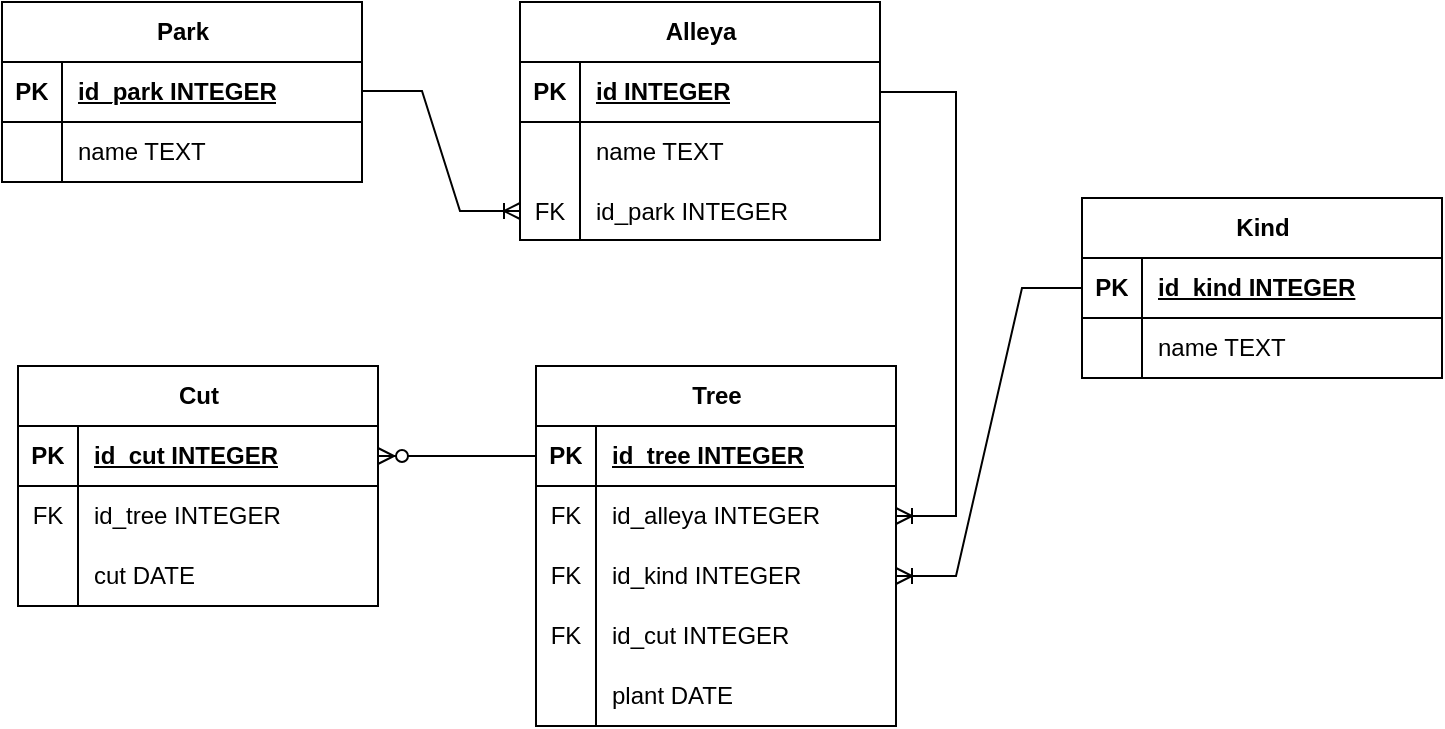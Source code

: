 <mxfile version="21.8.2" type="device">
  <diagram name="Страница — 1" id="4dMn-s5bN-a3aH36j2uR">
    <mxGraphModel dx="1018" dy="776" grid="1" gridSize="7" guides="1" tooltips="1" connect="1" arrows="1" fold="1" page="1" pageScale="1" pageWidth="827" pageHeight="1169" background="#FFFFFF" math="0" shadow="0">
      <root>
        <mxCell id="0" />
        <mxCell id="1" parent="0" />
        <mxCell id="ydGu8Us_ou9ygVwaH-XO-35" value="Park" style="shape=table;startSize=30;container=1;collapsible=1;childLayout=tableLayout;fixedRows=1;rowLines=0;fontStyle=1;align=center;resizeLast=1;html=1;" vertex="1" parent="1">
          <mxGeometry x="42" y="497" width="180" height="90" as="geometry" />
        </mxCell>
        <mxCell id="ydGu8Us_ou9ygVwaH-XO-36" value="" style="shape=tableRow;horizontal=0;startSize=0;swimlaneHead=0;swimlaneBody=0;fillColor=none;collapsible=0;dropTarget=0;points=[[0,0.5],[1,0.5]];portConstraint=eastwest;top=0;left=0;right=0;bottom=1;" vertex="1" parent="ydGu8Us_ou9ygVwaH-XO-35">
          <mxGeometry y="30" width="180" height="30" as="geometry" />
        </mxCell>
        <mxCell id="ydGu8Us_ou9ygVwaH-XO-37" value="PK" style="shape=partialRectangle;connectable=0;fillColor=none;top=0;left=0;bottom=0;right=0;fontStyle=1;overflow=hidden;whiteSpace=wrap;html=1;" vertex="1" parent="ydGu8Us_ou9ygVwaH-XO-36">
          <mxGeometry width="30" height="30" as="geometry">
            <mxRectangle width="30" height="30" as="alternateBounds" />
          </mxGeometry>
        </mxCell>
        <mxCell id="ydGu8Us_ou9ygVwaH-XO-38" value="id_park INTEGER" style="shape=partialRectangle;connectable=0;fillColor=none;top=0;left=0;bottom=0;right=0;align=left;spacingLeft=6;fontStyle=5;overflow=hidden;whiteSpace=wrap;html=1;" vertex="1" parent="ydGu8Us_ou9ygVwaH-XO-36">
          <mxGeometry x="30" width="150" height="30" as="geometry">
            <mxRectangle width="150" height="30" as="alternateBounds" />
          </mxGeometry>
        </mxCell>
        <mxCell id="ydGu8Us_ou9ygVwaH-XO-39" value="" style="shape=tableRow;horizontal=0;startSize=0;swimlaneHead=0;swimlaneBody=0;fillColor=none;collapsible=0;dropTarget=0;points=[[0,0.5],[1,0.5]];portConstraint=eastwest;top=0;left=0;right=0;bottom=0;" vertex="1" parent="ydGu8Us_ou9ygVwaH-XO-35">
          <mxGeometry y="60" width="180" height="30" as="geometry" />
        </mxCell>
        <mxCell id="ydGu8Us_ou9ygVwaH-XO-40" value="" style="shape=partialRectangle;connectable=0;fillColor=none;top=0;left=0;bottom=0;right=0;editable=1;overflow=hidden;whiteSpace=wrap;html=1;" vertex="1" parent="ydGu8Us_ou9ygVwaH-XO-39">
          <mxGeometry width="30" height="30" as="geometry">
            <mxRectangle width="30" height="30" as="alternateBounds" />
          </mxGeometry>
        </mxCell>
        <mxCell id="ydGu8Us_ou9ygVwaH-XO-41" value="name TEXT" style="shape=partialRectangle;connectable=0;fillColor=none;top=0;left=0;bottom=0;right=0;align=left;spacingLeft=6;overflow=hidden;whiteSpace=wrap;html=1;" vertex="1" parent="ydGu8Us_ou9ygVwaH-XO-39">
          <mxGeometry x="30" width="150" height="30" as="geometry">
            <mxRectangle width="150" height="30" as="alternateBounds" />
          </mxGeometry>
        </mxCell>
        <mxCell id="ydGu8Us_ou9ygVwaH-XO-48" value="Alleya" style="shape=table;startSize=30;container=1;collapsible=1;childLayout=tableLayout;fixedRows=1;rowLines=0;fontStyle=1;align=center;resizeLast=1;html=1;" vertex="1" parent="1">
          <mxGeometry x="301" y="497" width="180" height="119" as="geometry" />
        </mxCell>
        <mxCell id="ydGu8Us_ou9ygVwaH-XO-49" value="" style="shape=tableRow;horizontal=0;startSize=0;swimlaneHead=0;swimlaneBody=0;fillColor=none;collapsible=0;dropTarget=0;points=[[0,0.5],[1,0.5]];portConstraint=eastwest;top=0;left=0;right=0;bottom=1;" vertex="1" parent="ydGu8Us_ou9ygVwaH-XO-48">
          <mxGeometry y="30" width="180" height="30" as="geometry" />
        </mxCell>
        <mxCell id="ydGu8Us_ou9ygVwaH-XO-50" value="PK" style="shape=partialRectangle;connectable=0;fillColor=none;top=0;left=0;bottom=0;right=0;fontStyle=1;overflow=hidden;whiteSpace=wrap;html=1;" vertex="1" parent="ydGu8Us_ou9ygVwaH-XO-49">
          <mxGeometry width="30" height="30" as="geometry">
            <mxRectangle width="30" height="30" as="alternateBounds" />
          </mxGeometry>
        </mxCell>
        <mxCell id="ydGu8Us_ou9ygVwaH-XO-51" value="id INTEGER" style="shape=partialRectangle;connectable=0;fillColor=none;top=0;left=0;bottom=0;right=0;align=left;spacingLeft=6;fontStyle=5;overflow=hidden;whiteSpace=wrap;html=1;" vertex="1" parent="ydGu8Us_ou9ygVwaH-XO-49">
          <mxGeometry x="30" width="150" height="30" as="geometry">
            <mxRectangle width="150" height="30" as="alternateBounds" />
          </mxGeometry>
        </mxCell>
        <mxCell id="ydGu8Us_ou9ygVwaH-XO-52" value="" style="shape=tableRow;horizontal=0;startSize=0;swimlaneHead=0;swimlaneBody=0;fillColor=none;collapsible=0;dropTarget=0;points=[[0,0.5],[1,0.5]];portConstraint=eastwest;top=0;left=0;right=0;bottom=0;" vertex="1" parent="ydGu8Us_ou9ygVwaH-XO-48">
          <mxGeometry y="60" width="180" height="30" as="geometry" />
        </mxCell>
        <mxCell id="ydGu8Us_ou9ygVwaH-XO-53" value="" style="shape=partialRectangle;connectable=0;fillColor=none;top=0;left=0;bottom=0;right=0;editable=1;overflow=hidden;whiteSpace=wrap;html=1;" vertex="1" parent="ydGu8Us_ou9ygVwaH-XO-52">
          <mxGeometry width="30" height="30" as="geometry">
            <mxRectangle width="30" height="30" as="alternateBounds" />
          </mxGeometry>
        </mxCell>
        <mxCell id="ydGu8Us_ou9ygVwaH-XO-54" value="name TEXT" style="shape=partialRectangle;connectable=0;fillColor=none;top=0;left=0;bottom=0;right=0;align=left;spacingLeft=6;overflow=hidden;whiteSpace=wrap;html=1;" vertex="1" parent="ydGu8Us_ou9ygVwaH-XO-52">
          <mxGeometry x="30" width="150" height="30" as="geometry">
            <mxRectangle width="150" height="30" as="alternateBounds" />
          </mxGeometry>
        </mxCell>
        <mxCell id="ydGu8Us_ou9ygVwaH-XO-55" value="" style="shape=tableRow;horizontal=0;startSize=0;swimlaneHead=0;swimlaneBody=0;fillColor=none;collapsible=0;dropTarget=0;points=[[0,0.5],[1,0.5]];portConstraint=eastwest;top=0;left=0;right=0;bottom=0;" vertex="1" parent="ydGu8Us_ou9ygVwaH-XO-48">
          <mxGeometry y="90" width="180" height="29" as="geometry" />
        </mxCell>
        <mxCell id="ydGu8Us_ou9ygVwaH-XO-56" value="FK" style="shape=partialRectangle;connectable=0;fillColor=none;top=0;left=0;bottom=0;right=0;editable=1;overflow=hidden;whiteSpace=wrap;html=1;" vertex="1" parent="ydGu8Us_ou9ygVwaH-XO-55">
          <mxGeometry width="30" height="29" as="geometry">
            <mxRectangle width="30" height="29" as="alternateBounds" />
          </mxGeometry>
        </mxCell>
        <mxCell id="ydGu8Us_ou9ygVwaH-XO-57" value="id_park INTEGER" style="shape=partialRectangle;connectable=0;fillColor=none;top=0;left=0;bottom=0;right=0;align=left;spacingLeft=6;overflow=hidden;whiteSpace=wrap;html=1;" vertex="1" parent="ydGu8Us_ou9ygVwaH-XO-55">
          <mxGeometry x="30" width="150" height="29" as="geometry">
            <mxRectangle width="150" height="29" as="alternateBounds" />
          </mxGeometry>
        </mxCell>
        <mxCell id="ydGu8Us_ou9ygVwaH-XO-61" value="Kind" style="shape=table;startSize=30;container=1;collapsible=1;childLayout=tableLayout;fixedRows=1;rowLines=0;fontStyle=1;align=center;resizeLast=1;html=1;" vertex="1" parent="1">
          <mxGeometry x="582" y="595" width="180" height="90" as="geometry" />
        </mxCell>
        <mxCell id="ydGu8Us_ou9ygVwaH-XO-62" value="" style="shape=tableRow;horizontal=0;startSize=0;swimlaneHead=0;swimlaneBody=0;fillColor=none;collapsible=0;dropTarget=0;points=[[0,0.5],[1,0.5]];portConstraint=eastwest;top=0;left=0;right=0;bottom=1;" vertex="1" parent="ydGu8Us_ou9ygVwaH-XO-61">
          <mxGeometry y="30" width="180" height="30" as="geometry" />
        </mxCell>
        <mxCell id="ydGu8Us_ou9ygVwaH-XO-63" value="PK" style="shape=partialRectangle;connectable=0;fillColor=none;top=0;left=0;bottom=0;right=0;fontStyle=1;overflow=hidden;whiteSpace=wrap;html=1;" vertex="1" parent="ydGu8Us_ou9ygVwaH-XO-62">
          <mxGeometry width="30" height="30" as="geometry">
            <mxRectangle width="30" height="30" as="alternateBounds" />
          </mxGeometry>
        </mxCell>
        <mxCell id="ydGu8Us_ou9ygVwaH-XO-64" value="id_kind INTEGER" style="shape=partialRectangle;connectable=0;fillColor=none;top=0;left=0;bottom=0;right=0;align=left;spacingLeft=6;fontStyle=5;overflow=hidden;whiteSpace=wrap;html=1;" vertex="1" parent="ydGu8Us_ou9ygVwaH-XO-62">
          <mxGeometry x="30" width="150" height="30" as="geometry">
            <mxRectangle width="150" height="30" as="alternateBounds" />
          </mxGeometry>
        </mxCell>
        <mxCell id="ydGu8Us_ou9ygVwaH-XO-65" value="" style="shape=tableRow;horizontal=0;startSize=0;swimlaneHead=0;swimlaneBody=0;fillColor=none;collapsible=0;dropTarget=0;points=[[0,0.5],[1,0.5]];portConstraint=eastwest;top=0;left=0;right=0;bottom=0;" vertex="1" parent="ydGu8Us_ou9ygVwaH-XO-61">
          <mxGeometry y="60" width="180" height="30" as="geometry" />
        </mxCell>
        <mxCell id="ydGu8Us_ou9ygVwaH-XO-66" value="" style="shape=partialRectangle;connectable=0;fillColor=none;top=0;left=0;bottom=0;right=0;editable=1;overflow=hidden;whiteSpace=wrap;html=1;" vertex="1" parent="ydGu8Us_ou9ygVwaH-XO-65">
          <mxGeometry width="30" height="30" as="geometry">
            <mxRectangle width="30" height="30" as="alternateBounds" />
          </mxGeometry>
        </mxCell>
        <mxCell id="ydGu8Us_ou9ygVwaH-XO-67" value="name TEXT" style="shape=partialRectangle;connectable=0;fillColor=none;top=0;left=0;bottom=0;right=0;align=left;spacingLeft=6;overflow=hidden;whiteSpace=wrap;html=1;" vertex="1" parent="ydGu8Us_ou9ygVwaH-XO-65">
          <mxGeometry x="30" width="150" height="30" as="geometry">
            <mxRectangle width="150" height="30" as="alternateBounds" />
          </mxGeometry>
        </mxCell>
        <mxCell id="ydGu8Us_ou9ygVwaH-XO-74" value="Tree" style="shape=table;startSize=30;container=1;collapsible=1;childLayout=tableLayout;fixedRows=1;rowLines=0;fontStyle=1;align=center;resizeLast=1;html=1;" vertex="1" parent="1">
          <mxGeometry x="309" y="679" width="180" height="180" as="geometry" />
        </mxCell>
        <mxCell id="ydGu8Us_ou9ygVwaH-XO-75" value="" style="shape=tableRow;horizontal=0;startSize=0;swimlaneHead=0;swimlaneBody=0;fillColor=none;collapsible=0;dropTarget=0;points=[[0,0.5],[1,0.5]];portConstraint=eastwest;top=0;left=0;right=0;bottom=1;" vertex="1" parent="ydGu8Us_ou9ygVwaH-XO-74">
          <mxGeometry y="30" width="180" height="30" as="geometry" />
        </mxCell>
        <mxCell id="ydGu8Us_ou9ygVwaH-XO-76" value="PK" style="shape=partialRectangle;connectable=0;fillColor=none;top=0;left=0;bottom=0;right=0;fontStyle=1;overflow=hidden;whiteSpace=wrap;html=1;" vertex="1" parent="ydGu8Us_ou9ygVwaH-XO-75">
          <mxGeometry width="30" height="30" as="geometry">
            <mxRectangle width="30" height="30" as="alternateBounds" />
          </mxGeometry>
        </mxCell>
        <mxCell id="ydGu8Us_ou9ygVwaH-XO-77" value="id_tree INTEGER" style="shape=partialRectangle;connectable=0;fillColor=none;top=0;left=0;bottom=0;right=0;align=left;spacingLeft=6;fontStyle=5;overflow=hidden;whiteSpace=wrap;html=1;" vertex="1" parent="ydGu8Us_ou9ygVwaH-XO-75">
          <mxGeometry x="30" width="150" height="30" as="geometry">
            <mxRectangle width="150" height="30" as="alternateBounds" />
          </mxGeometry>
        </mxCell>
        <mxCell id="ydGu8Us_ou9ygVwaH-XO-78" value="" style="shape=tableRow;horizontal=0;startSize=0;swimlaneHead=0;swimlaneBody=0;fillColor=none;collapsible=0;dropTarget=0;points=[[0,0.5],[1,0.5]];portConstraint=eastwest;top=0;left=0;right=0;bottom=0;" vertex="1" parent="ydGu8Us_ou9ygVwaH-XO-74">
          <mxGeometry y="60" width="180" height="30" as="geometry" />
        </mxCell>
        <mxCell id="ydGu8Us_ou9ygVwaH-XO-79" value="FK" style="shape=partialRectangle;connectable=0;fillColor=none;top=0;left=0;bottom=0;right=0;editable=1;overflow=hidden;whiteSpace=wrap;html=1;" vertex="1" parent="ydGu8Us_ou9ygVwaH-XO-78">
          <mxGeometry width="30" height="30" as="geometry">
            <mxRectangle width="30" height="30" as="alternateBounds" />
          </mxGeometry>
        </mxCell>
        <mxCell id="ydGu8Us_ou9ygVwaH-XO-80" value="id_alleya INTEGER" style="shape=partialRectangle;connectable=0;fillColor=none;top=0;left=0;bottom=0;right=0;align=left;spacingLeft=6;overflow=hidden;whiteSpace=wrap;html=1;" vertex="1" parent="ydGu8Us_ou9ygVwaH-XO-78">
          <mxGeometry x="30" width="150" height="30" as="geometry">
            <mxRectangle width="150" height="30" as="alternateBounds" />
          </mxGeometry>
        </mxCell>
        <mxCell id="ydGu8Us_ou9ygVwaH-XO-81" value="" style="shape=tableRow;horizontal=0;startSize=0;swimlaneHead=0;swimlaneBody=0;fillColor=none;collapsible=0;dropTarget=0;points=[[0,0.5],[1,0.5]];portConstraint=eastwest;top=0;left=0;right=0;bottom=0;" vertex="1" parent="ydGu8Us_ou9ygVwaH-XO-74">
          <mxGeometry y="90" width="180" height="30" as="geometry" />
        </mxCell>
        <mxCell id="ydGu8Us_ou9ygVwaH-XO-82" value="FK" style="shape=partialRectangle;connectable=0;fillColor=none;top=0;left=0;bottom=0;right=0;editable=1;overflow=hidden;whiteSpace=wrap;html=1;" vertex="1" parent="ydGu8Us_ou9ygVwaH-XO-81">
          <mxGeometry width="30" height="30" as="geometry">
            <mxRectangle width="30" height="30" as="alternateBounds" />
          </mxGeometry>
        </mxCell>
        <mxCell id="ydGu8Us_ou9ygVwaH-XO-83" value="id_kind INTEGER" style="shape=partialRectangle;connectable=0;fillColor=none;top=0;left=0;bottom=0;right=0;align=left;spacingLeft=6;overflow=hidden;whiteSpace=wrap;html=1;" vertex="1" parent="ydGu8Us_ou9ygVwaH-XO-81">
          <mxGeometry x="30" width="150" height="30" as="geometry">
            <mxRectangle width="150" height="30" as="alternateBounds" />
          </mxGeometry>
        </mxCell>
        <mxCell id="ydGu8Us_ou9ygVwaH-XO-84" value="" style="shape=tableRow;horizontal=0;startSize=0;swimlaneHead=0;swimlaneBody=0;fillColor=none;collapsible=0;dropTarget=0;points=[[0,0.5],[1,0.5]];portConstraint=eastwest;top=0;left=0;right=0;bottom=0;" vertex="1" parent="ydGu8Us_ou9ygVwaH-XO-74">
          <mxGeometry y="120" width="180" height="30" as="geometry" />
        </mxCell>
        <mxCell id="ydGu8Us_ou9ygVwaH-XO-85" value="FK" style="shape=partialRectangle;connectable=0;fillColor=none;top=0;left=0;bottom=0;right=0;editable=1;overflow=hidden;whiteSpace=wrap;html=1;" vertex="1" parent="ydGu8Us_ou9ygVwaH-XO-84">
          <mxGeometry width="30" height="30" as="geometry">
            <mxRectangle width="30" height="30" as="alternateBounds" />
          </mxGeometry>
        </mxCell>
        <mxCell id="ydGu8Us_ou9ygVwaH-XO-86" value="id_cut INTEGER" style="shape=partialRectangle;connectable=0;fillColor=none;top=0;left=0;bottom=0;right=0;align=left;spacingLeft=6;overflow=hidden;whiteSpace=wrap;html=1;" vertex="1" parent="ydGu8Us_ou9ygVwaH-XO-84">
          <mxGeometry x="30" width="150" height="30" as="geometry">
            <mxRectangle width="150" height="30" as="alternateBounds" />
          </mxGeometry>
        </mxCell>
        <mxCell id="ydGu8Us_ou9ygVwaH-XO-100" value="" style="shape=tableRow;horizontal=0;startSize=0;swimlaneHead=0;swimlaneBody=0;fillColor=none;collapsible=0;dropTarget=0;points=[[0,0.5],[1,0.5]];portConstraint=eastwest;top=0;left=0;right=0;bottom=0;" vertex="1" parent="ydGu8Us_ou9ygVwaH-XO-74">
          <mxGeometry y="150" width="180" height="30" as="geometry" />
        </mxCell>
        <mxCell id="ydGu8Us_ou9ygVwaH-XO-101" value="" style="shape=partialRectangle;connectable=0;fillColor=none;top=0;left=0;bottom=0;right=0;editable=1;overflow=hidden;whiteSpace=wrap;html=1;" vertex="1" parent="ydGu8Us_ou9ygVwaH-XO-100">
          <mxGeometry width="30" height="30" as="geometry">
            <mxRectangle width="30" height="30" as="alternateBounds" />
          </mxGeometry>
        </mxCell>
        <mxCell id="ydGu8Us_ou9ygVwaH-XO-102" value="plant DATE" style="shape=partialRectangle;connectable=0;fillColor=none;top=0;left=0;bottom=0;right=0;align=left;spacingLeft=6;overflow=hidden;whiteSpace=wrap;html=1;" vertex="1" parent="ydGu8Us_ou9ygVwaH-XO-100">
          <mxGeometry x="30" width="150" height="30" as="geometry">
            <mxRectangle width="150" height="30" as="alternateBounds" />
          </mxGeometry>
        </mxCell>
        <mxCell id="ydGu8Us_ou9ygVwaH-XO-87" value="Cut" style="shape=table;startSize=30;container=1;collapsible=1;childLayout=tableLayout;fixedRows=1;rowLines=0;fontStyle=1;align=center;resizeLast=1;html=1;" vertex="1" parent="1">
          <mxGeometry x="50" y="679" width="180" height="120" as="geometry" />
        </mxCell>
        <mxCell id="ydGu8Us_ou9ygVwaH-XO-88" value="" style="shape=tableRow;horizontal=0;startSize=0;swimlaneHead=0;swimlaneBody=0;fillColor=none;collapsible=0;dropTarget=0;points=[[0,0.5],[1,0.5]];portConstraint=eastwest;top=0;left=0;right=0;bottom=1;" vertex="1" parent="ydGu8Us_ou9ygVwaH-XO-87">
          <mxGeometry y="30" width="180" height="30" as="geometry" />
        </mxCell>
        <mxCell id="ydGu8Us_ou9ygVwaH-XO-89" value="PK" style="shape=partialRectangle;connectable=0;fillColor=none;top=0;left=0;bottom=0;right=0;fontStyle=1;overflow=hidden;whiteSpace=wrap;html=1;" vertex="1" parent="ydGu8Us_ou9ygVwaH-XO-88">
          <mxGeometry width="30" height="30" as="geometry">
            <mxRectangle width="30" height="30" as="alternateBounds" />
          </mxGeometry>
        </mxCell>
        <mxCell id="ydGu8Us_ou9ygVwaH-XO-90" value="id_cut INTEGER" style="shape=partialRectangle;connectable=0;fillColor=none;top=0;left=0;bottom=0;right=0;align=left;spacingLeft=6;fontStyle=5;overflow=hidden;whiteSpace=wrap;html=1;" vertex="1" parent="ydGu8Us_ou9ygVwaH-XO-88">
          <mxGeometry x="30" width="150" height="30" as="geometry">
            <mxRectangle width="150" height="30" as="alternateBounds" />
          </mxGeometry>
        </mxCell>
        <mxCell id="ydGu8Us_ou9ygVwaH-XO-91" value="" style="shape=tableRow;horizontal=0;startSize=0;swimlaneHead=0;swimlaneBody=0;fillColor=none;collapsible=0;dropTarget=0;points=[[0,0.5],[1,0.5]];portConstraint=eastwest;top=0;left=0;right=0;bottom=0;" vertex="1" parent="ydGu8Us_ou9ygVwaH-XO-87">
          <mxGeometry y="60" width="180" height="30" as="geometry" />
        </mxCell>
        <mxCell id="ydGu8Us_ou9ygVwaH-XO-92" value="FK" style="shape=partialRectangle;connectable=0;fillColor=none;top=0;left=0;bottom=0;right=0;editable=1;overflow=hidden;whiteSpace=wrap;html=1;" vertex="1" parent="ydGu8Us_ou9ygVwaH-XO-91">
          <mxGeometry width="30" height="30" as="geometry">
            <mxRectangle width="30" height="30" as="alternateBounds" />
          </mxGeometry>
        </mxCell>
        <mxCell id="ydGu8Us_ou9ygVwaH-XO-93" value="id_tree INTEGER" style="shape=partialRectangle;connectable=0;fillColor=none;top=0;left=0;bottom=0;right=0;align=left;spacingLeft=6;overflow=hidden;whiteSpace=wrap;html=1;" vertex="1" parent="ydGu8Us_ou9ygVwaH-XO-91">
          <mxGeometry x="30" width="150" height="30" as="geometry">
            <mxRectangle width="150" height="30" as="alternateBounds" />
          </mxGeometry>
        </mxCell>
        <mxCell id="ydGu8Us_ou9ygVwaH-XO-94" value="" style="shape=tableRow;horizontal=0;startSize=0;swimlaneHead=0;swimlaneBody=0;fillColor=none;collapsible=0;dropTarget=0;points=[[0,0.5],[1,0.5]];portConstraint=eastwest;top=0;left=0;right=0;bottom=0;" vertex="1" parent="ydGu8Us_ou9ygVwaH-XO-87">
          <mxGeometry y="90" width="180" height="30" as="geometry" />
        </mxCell>
        <mxCell id="ydGu8Us_ou9ygVwaH-XO-95" value="" style="shape=partialRectangle;connectable=0;fillColor=none;top=0;left=0;bottom=0;right=0;editable=1;overflow=hidden;whiteSpace=wrap;html=1;" vertex="1" parent="ydGu8Us_ou9ygVwaH-XO-94">
          <mxGeometry width="30" height="30" as="geometry">
            <mxRectangle width="30" height="30" as="alternateBounds" />
          </mxGeometry>
        </mxCell>
        <mxCell id="ydGu8Us_ou9ygVwaH-XO-96" value="cut DATE" style="shape=partialRectangle;connectable=0;fillColor=none;top=0;left=0;bottom=0;right=0;align=left;spacingLeft=6;overflow=hidden;whiteSpace=wrap;html=1;" vertex="1" parent="ydGu8Us_ou9ygVwaH-XO-94">
          <mxGeometry x="30" width="150" height="30" as="geometry">
            <mxRectangle width="150" height="30" as="alternateBounds" />
          </mxGeometry>
        </mxCell>
        <mxCell id="ydGu8Us_ou9ygVwaH-XO-103" value="" style="edgeStyle=entityRelationEdgeStyle;fontSize=12;html=1;endArrow=ERoneToMany;rounded=0;exitX=1;exitY=0.5;exitDx=0;exitDy=0;entryX=0;entryY=0.5;entryDx=0;entryDy=0;" edge="1" parent="1" target="ydGu8Us_ou9ygVwaH-XO-55">
          <mxGeometry width="100" height="100" relative="1" as="geometry">
            <mxPoint x="222" y="541.5" as="sourcePoint" />
            <mxPoint x="301" y="541.5" as="targetPoint" />
            <Array as="points">
              <mxPoint x="455" y="643.5" />
            </Array>
          </mxGeometry>
        </mxCell>
        <mxCell id="ydGu8Us_ou9ygVwaH-XO-104" value="" style="edgeStyle=entityRelationEdgeStyle;fontSize=12;html=1;endArrow=ERoneToMany;rounded=0;exitX=0;exitY=0.5;exitDx=0;exitDy=0;entryX=1;entryY=0.5;entryDx=0;entryDy=0;" edge="1" parent="1" source="ydGu8Us_ou9ygVwaH-XO-62" target="ydGu8Us_ou9ygVwaH-XO-81">
          <mxGeometry width="100" height="100" relative="1" as="geometry">
            <mxPoint x="560" y="856" as="sourcePoint" />
            <mxPoint x="660" y="756" as="targetPoint" />
            <Array as="points">
              <mxPoint x="552" y="714" />
            </Array>
          </mxGeometry>
        </mxCell>
        <mxCell id="ydGu8Us_ou9ygVwaH-XO-105" value="" style="edgeStyle=entityRelationEdgeStyle;fontSize=12;html=1;endArrow=ERoneToMany;rounded=0;exitX=1;exitY=0.5;exitDx=0;exitDy=0;" edge="1" parent="1" source="ydGu8Us_ou9ygVwaH-XO-49" target="ydGu8Us_ou9ygVwaH-XO-78">
          <mxGeometry width="100" height="100" relative="1" as="geometry">
            <mxPoint x="484" y="542" as="sourcePoint" />
            <mxPoint x="492" y="754" as="targetPoint" />
            <Array as="points">
              <mxPoint x="521" y="707" />
              <mxPoint x="535" y="651" />
            </Array>
          </mxGeometry>
        </mxCell>
        <mxCell id="ydGu8Us_ou9ygVwaH-XO-106" value="" style="edgeStyle=entityRelationEdgeStyle;fontSize=12;html=1;endArrow=ERzeroToMany;endFill=1;rounded=0;" edge="1" parent="1" source="ydGu8Us_ou9ygVwaH-XO-75" target="ydGu8Us_ou9ygVwaH-XO-88">
          <mxGeometry width="100" height="100" relative="1" as="geometry">
            <mxPoint x="224" y="989" as="sourcePoint" />
            <mxPoint x="324" y="889" as="targetPoint" />
          </mxGeometry>
        </mxCell>
      </root>
    </mxGraphModel>
  </diagram>
</mxfile>
